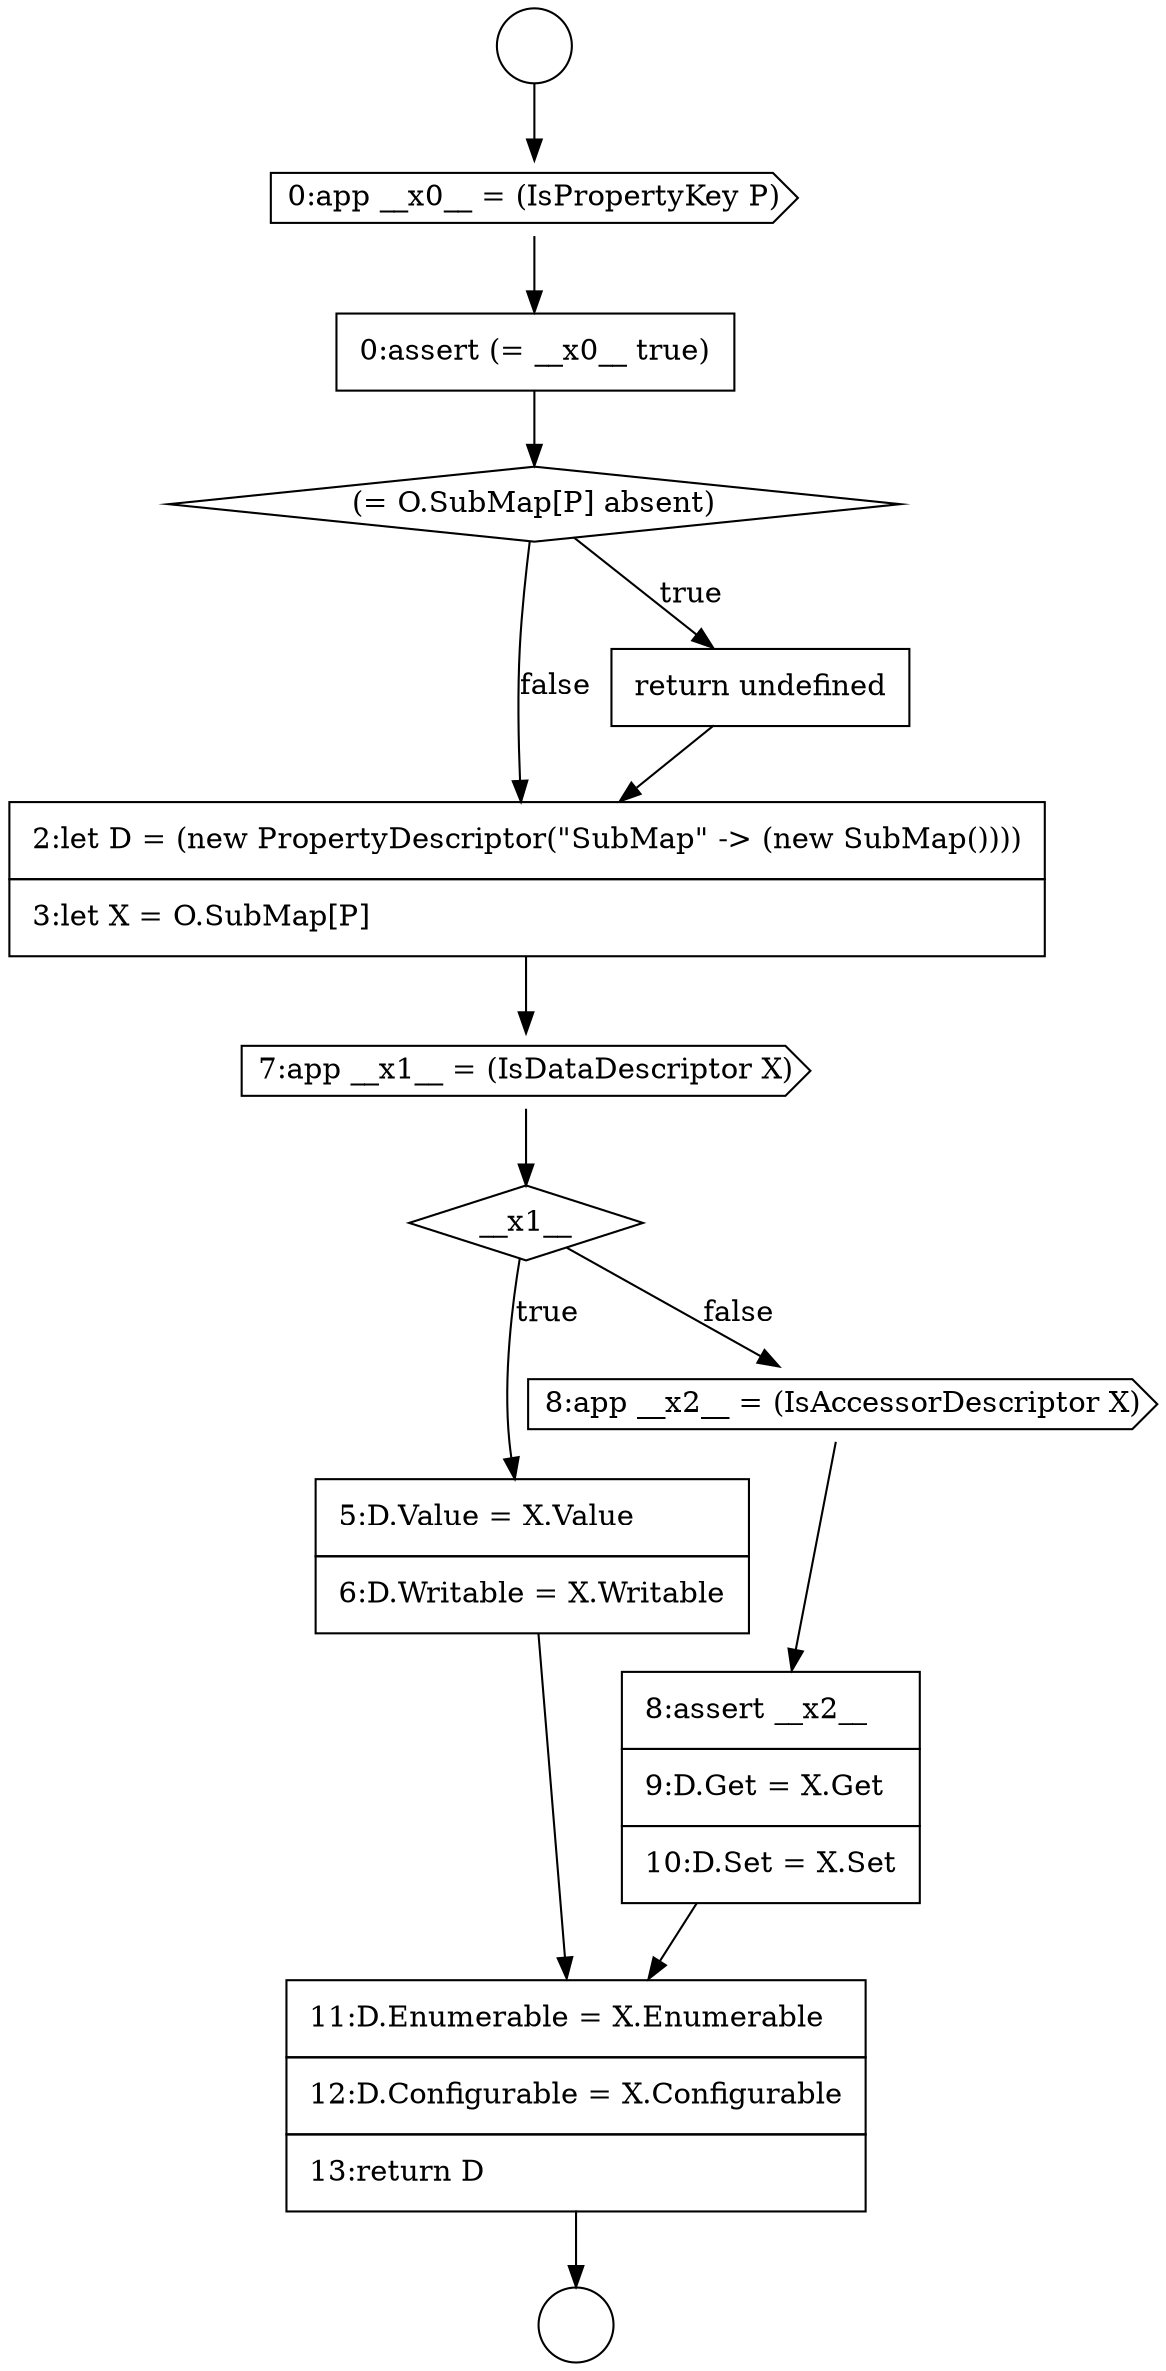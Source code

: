 digraph {
  node1982 [shape=circle label=" " color="black" fillcolor="white" style=filled]
  node1988 [shape=none, margin=0, label=<<font color="black">
    <table border="0" cellborder="1" cellspacing="0" cellpadding="10">
      <tr><td align="left">2:let D = (new PropertyDescriptor(&quot;SubMap&quot; -&gt; (new SubMap())))</td></tr>
      <tr><td align="left">3:let X = O.SubMap[P]</td></tr>
    </table>
  </font>> color="black" fillcolor="white" style=filled]
  node1983 [shape=circle label=" " color="black" fillcolor="white" style=filled]
  node1984 [shape=cds, label=<<font color="black">0:app __x0__ = (IsPropertyKey P)</font>> color="black" fillcolor="white" style=filled]
  node1991 [shape=none, margin=0, label=<<font color="black">
    <table border="0" cellborder="1" cellspacing="0" cellpadding="10">
      <tr><td align="left">5:D.Value = X.Value</td></tr>
      <tr><td align="left">6:D.Writable = X.Writable</td></tr>
    </table>
  </font>> color="black" fillcolor="white" style=filled]
  node1993 [shape=none, margin=0, label=<<font color="black">
    <table border="0" cellborder="1" cellspacing="0" cellpadding="10">
      <tr><td align="left">8:assert __x2__</td></tr>
      <tr><td align="left">9:D.Get = X.Get</td></tr>
      <tr><td align="left">10:D.Set = X.Set</td></tr>
    </table>
  </font>> color="black" fillcolor="white" style=filled]
  node1990 [shape=diamond, label=<<font color="black">__x1__</font>> color="black" fillcolor="white" style=filled]
  node1987 [shape=none, margin=0, label=<<font color="black">
    <table border="0" cellborder="1" cellspacing="0" cellpadding="10">
      <tr><td align="left">return undefined</td></tr>
    </table>
  </font>> color="black" fillcolor="white" style=filled]
  node1994 [shape=none, margin=0, label=<<font color="black">
    <table border="0" cellborder="1" cellspacing="0" cellpadding="10">
      <tr><td align="left">11:D.Enumerable = X.Enumerable</td></tr>
      <tr><td align="left">12:D.Configurable = X.Configurable</td></tr>
      <tr><td align="left">13:return D</td></tr>
    </table>
  </font>> color="black" fillcolor="white" style=filled]
  node1986 [shape=diamond, label=<<font color="black">(= O.SubMap[P] absent)</font>> color="black" fillcolor="white" style=filled]
  node1989 [shape=cds, label=<<font color="black">7:app __x1__ = (IsDataDescriptor X)</font>> color="black" fillcolor="white" style=filled]
  node1985 [shape=none, margin=0, label=<<font color="black">
    <table border="0" cellborder="1" cellspacing="0" cellpadding="10">
      <tr><td align="left">0:assert (= __x0__ true)</td></tr>
    </table>
  </font>> color="black" fillcolor="white" style=filled]
  node1992 [shape=cds, label=<<font color="black">8:app __x2__ = (IsAccessorDescriptor X)</font>> color="black" fillcolor="white" style=filled]
  node1989 -> node1990 [ color="black"]
  node1990 -> node1991 [label=<<font color="black">true</font>> color="black"]
  node1990 -> node1992 [label=<<font color="black">false</font>> color="black"]
  node1987 -> node1988 [ color="black"]
  node1993 -> node1994 [ color="black"]
  node1992 -> node1993 [ color="black"]
  node1985 -> node1986 [ color="black"]
  node1991 -> node1994 [ color="black"]
  node1984 -> node1985 [ color="black"]
  node1994 -> node1983 [ color="black"]
  node1988 -> node1989 [ color="black"]
  node1982 -> node1984 [ color="black"]
  node1986 -> node1987 [label=<<font color="black">true</font>> color="black"]
  node1986 -> node1988 [label=<<font color="black">false</font>> color="black"]
}
